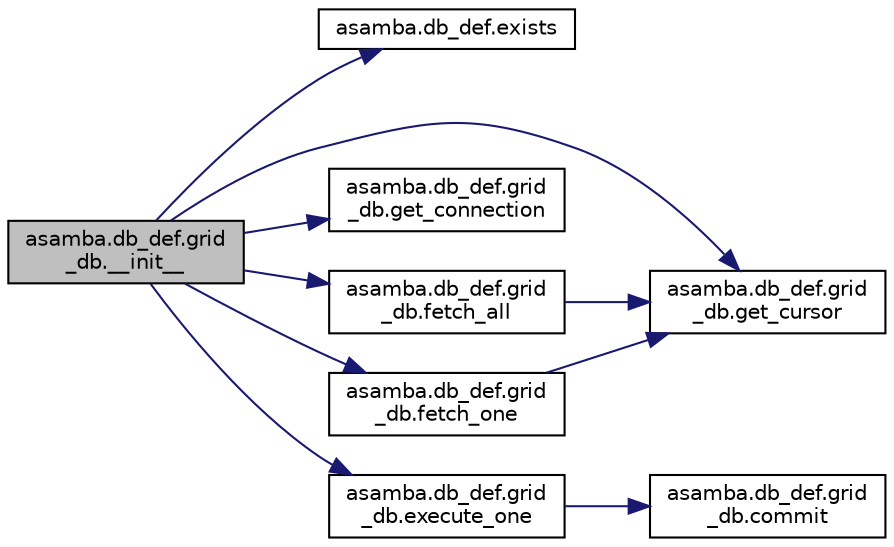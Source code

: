 digraph "asamba.db_def.grid_db.__init__"
{
  edge [fontname="Helvetica",fontsize="10",labelfontname="Helvetica",labelfontsize="10"];
  node [fontname="Helvetica",fontsize="10",shape=record];
  rankdir="LR";
  Node0 [label="asamba.db_def.grid\l_db.__init__",height=0.2,width=0.4,color="black", fillcolor="grey75", style="filled", fontcolor="black"];
  Node0 -> Node1 [color="midnightblue",fontsize="10",style="solid",fontname="Helvetica"];
  Node1 [label="asamba.db_def.exists",height=0.2,width=0.4,color="black", fillcolor="white", style="filled",URL="$namespaceasamba_1_1db__def.html#ae036f59b82c15b96d4d833e9f2fa5d95"];
  Node0 -> Node2 [color="midnightblue",fontsize="10",style="solid",fontname="Helvetica"];
  Node2 [label="asamba.db_def.grid\l_db.get_cursor",height=0.2,width=0.4,color="black", fillcolor="white", style="filled",URL="$classasamba_1_1db__def_1_1grid__db.html#a29743c71be554a438f7fedeb4cce91c8"];
  Node0 -> Node3 [color="midnightblue",fontsize="10",style="solid",fontname="Helvetica"];
  Node3 [label="asamba.db_def.grid\l_db.get_connection",height=0.2,width=0.4,color="black", fillcolor="white", style="filled",URL="$classasamba_1_1db__def_1_1grid__db.html#adc63edf75b2ea29a914e32b12dee1225"];
  Node0 -> Node4 [color="midnightblue",fontsize="10",style="solid",fontname="Helvetica"];
  Node4 [label="asamba.db_def.grid\l_db.execute_one",height=0.2,width=0.4,color="black", fillcolor="white", style="filled",URL="$classasamba_1_1db__def_1_1grid__db.html#a818c15b631b12709a243334f8757066c"];
  Node4 -> Node5 [color="midnightblue",fontsize="10",style="solid",fontname="Helvetica"];
  Node5 [label="asamba.db_def.grid\l_db.commit",height=0.2,width=0.4,color="black", fillcolor="white", style="filled",URL="$classasamba_1_1db__def_1_1grid__db.html#ab9bebf7f7c59d58113210aa514e20000"];
  Node0 -> Node6 [color="midnightblue",fontsize="10",style="solid",fontname="Helvetica"];
  Node6 [label="asamba.db_def.grid\l_db.fetch_all",height=0.2,width=0.4,color="black", fillcolor="white", style="filled",URL="$classasamba_1_1db__def_1_1grid__db.html#aff28a89e835e0a22e3a7c2593a165179"];
  Node6 -> Node2 [color="midnightblue",fontsize="10",style="solid",fontname="Helvetica"];
  Node0 -> Node7 [color="midnightblue",fontsize="10",style="solid",fontname="Helvetica"];
  Node7 [label="asamba.db_def.grid\l_db.fetch_one",height=0.2,width=0.4,color="black", fillcolor="white", style="filled",URL="$classasamba_1_1db__def_1_1grid__db.html#a09c07f75a90b670fef71c6aacdca30a2"];
  Node7 -> Node2 [color="midnightblue",fontsize="10",style="solid",fontname="Helvetica"];
}

